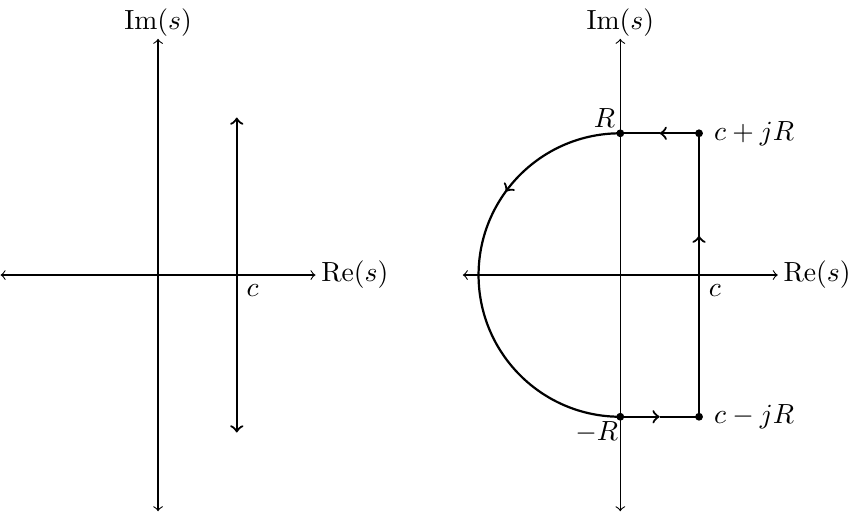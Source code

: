 \documentclass{standalone}
\usepackage{amsmath,tikz}
\usetikzlibrary{calc}
\usetikzlibrary{positioning}
\usetikzlibrary{shapes,arrows,decorations.pathreplacing,decorations.markings}
\tikzstyle{block} = [draw, fill=gray!20, rectangle]
\tikzstyle{sum} = [draw, fill=gray!20, circle, node distance=1cm]
\tikzstyle{input} = [coordinate]
\tikzstyle{output} = [coordinate]
\tikzstyle{pinstyle} = [pin edge={to-,thin,black}]
\usepackage{pgfplots}
 \pgfplotsset{compat=1.13}
 \usepackage{transparent}

\begin{document}
\begin{tikzpicture}

  \draw[<->] (0,-3) -- (0,3) {};
  \draw[<->] (-2,0) -- (2,0) {};
  \node at (0,3.2) {$\text{Im}(s)$};
  \node at (2.5,0) {$\text{Re}(s)$};

  \draw[<->, thick] (1,-2) -- (1,2) {};
  \node at (1.2,-0.2) {$c$};
    
\end{tikzpicture}
\qquad 
\begin{tikzpicture}

  \draw[<->] (0,-3) -- (0,3) {};
  \draw[<->] (-2,0) -- (2,0) {};
  \node at (0,3.2) {$\text{Im}(s)$};
  \node at (2.5,0) {$\text{Re}(s)$};

  \draw[->, thick] (1,-1.8) -- (1,0.5) {};
  \draw[thick] (1,0.5) -- (1,1.8) {};
  \node at (1.2,-0.2) {$c$};
  \node at (1.7,1.8) {$c+jR$};
  \node at (1.7,-1.8) {$c-jR$};
  
  \draw[->, thick] (1,1.8) -- (0.5,1.8) {};
  \draw[thick] (0.5,1.8) -- (0,1.8) {};
  \node at (-0.2,2) {$R$};

  \draw[thick, decoration={markings, mark=at position 0.3 with {\arrow{>}}},
    postaction={decorate}] (0,1.8) arc (90:270:1.8);

  \node at (-0.3,-2) {$-R$};

  \draw[->, thick] (0,-1.8) -- (0.5,-1.8) {};
  \draw[thick] (0.5,-1.8) -- (1,-1.8) {};

  \node[fill=black,circle,inner sep=1pt] at (1,1.8) {};
  \node[fill=black,circle,inner sep=1pt] at (0,1.8) {};
  \node[fill=black,circle,inner sep=1pt] at (0,-1.8) {};
  \node[fill=black,circle,inner sep=1pt] at (1,-1.8) {};
  
\end{tikzpicture}
\end{document}
